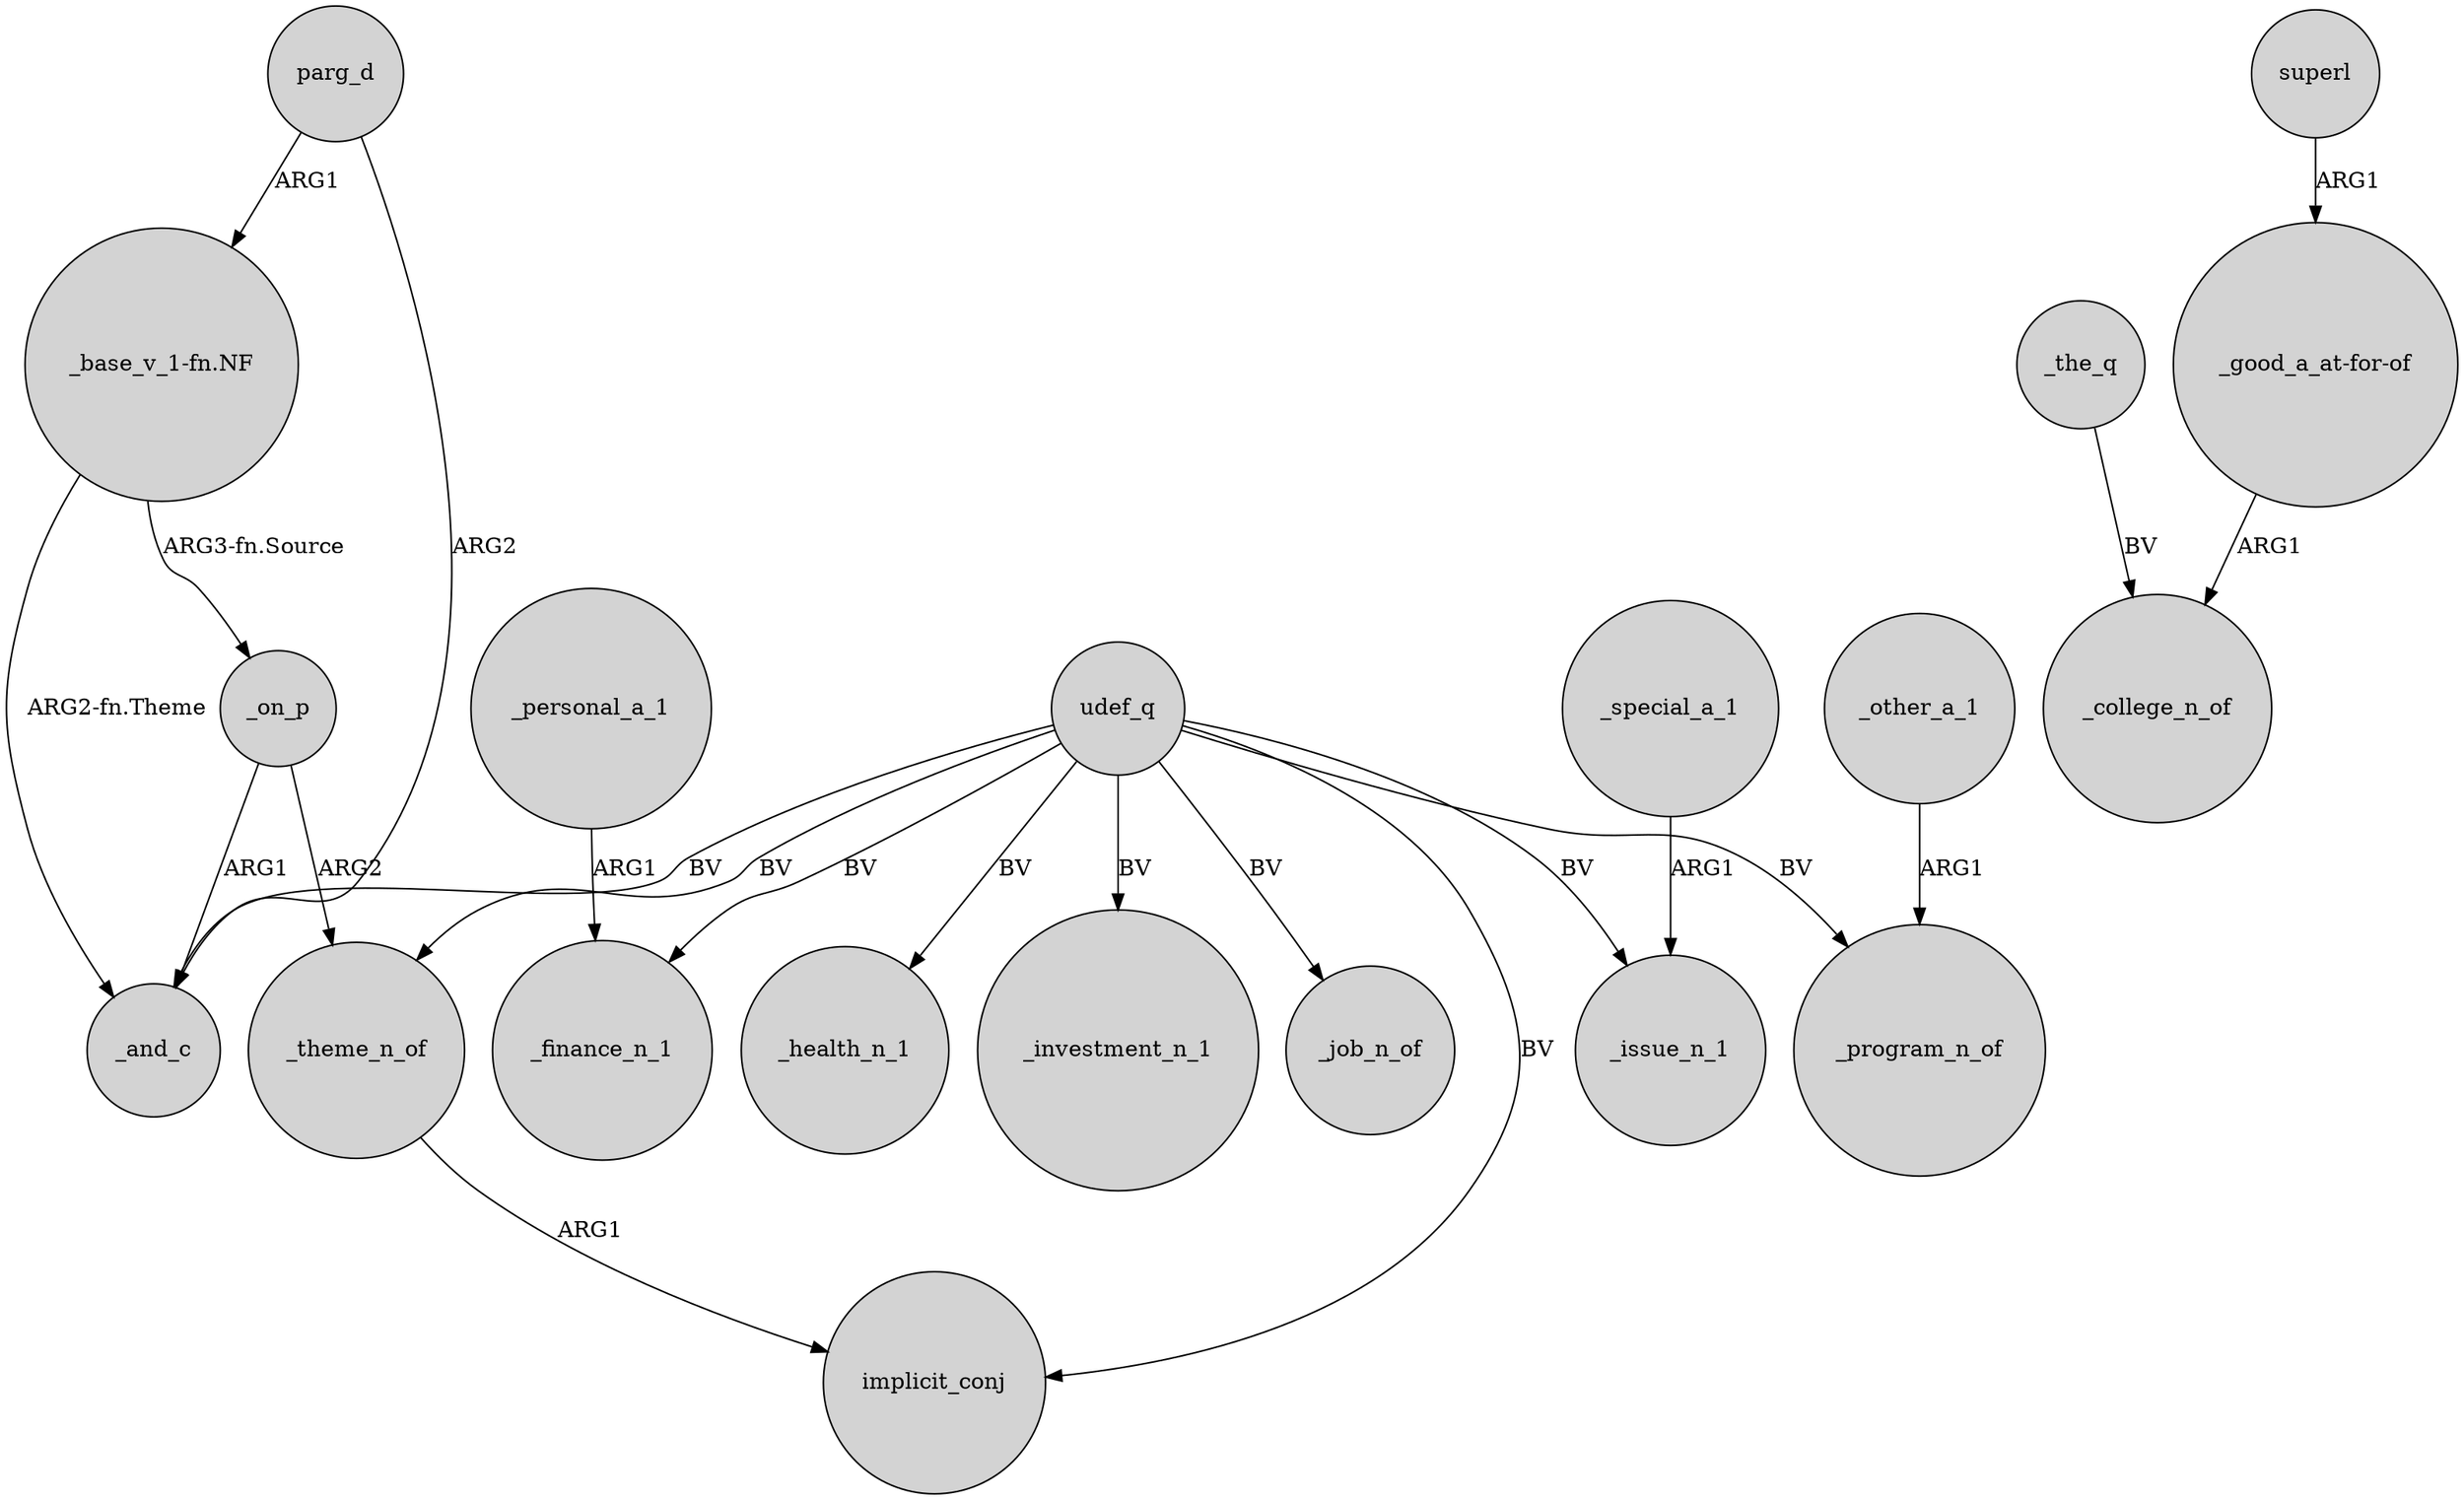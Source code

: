 digraph {
	node [shape=circle style=filled]
	udef_q -> _theme_n_of [label=BV]
	udef_q -> _finance_n_1 [label=BV]
	_special_a_1 -> _issue_n_1 [label=ARG1]
	_on_p -> _theme_n_of [label=ARG2]
	_on_p -> _and_c [label=ARG1]
	_theme_n_of -> implicit_conj [label=ARG1]
	udef_q -> _program_n_of [label=BV]
	_personal_a_1 -> _finance_n_1 [label=ARG1]
	udef_q -> implicit_conj [label=BV]
	parg_d -> _and_c [label=ARG2]
	_the_q -> _college_n_of [label=BV]
	"_base_v_1-fn.NF" -> _on_p [label="ARG3-fn.Source"]
	superl -> "_good_a_at-for-of" [label=ARG1]
	udef_q -> _health_n_1 [label=BV]
	udef_q -> _issue_n_1 [label=BV]
	udef_q -> _investment_n_1 [label=BV]
	_other_a_1 -> _program_n_of [label=ARG1]
	udef_q -> _job_n_of [label=BV]
	"_good_a_at-for-of" -> _college_n_of [label=ARG1]
	udef_q -> _and_c [label=BV]
	"_base_v_1-fn.NF" -> _and_c [label="ARG2-fn.Theme"]
	parg_d -> "_base_v_1-fn.NF" [label=ARG1]
}
